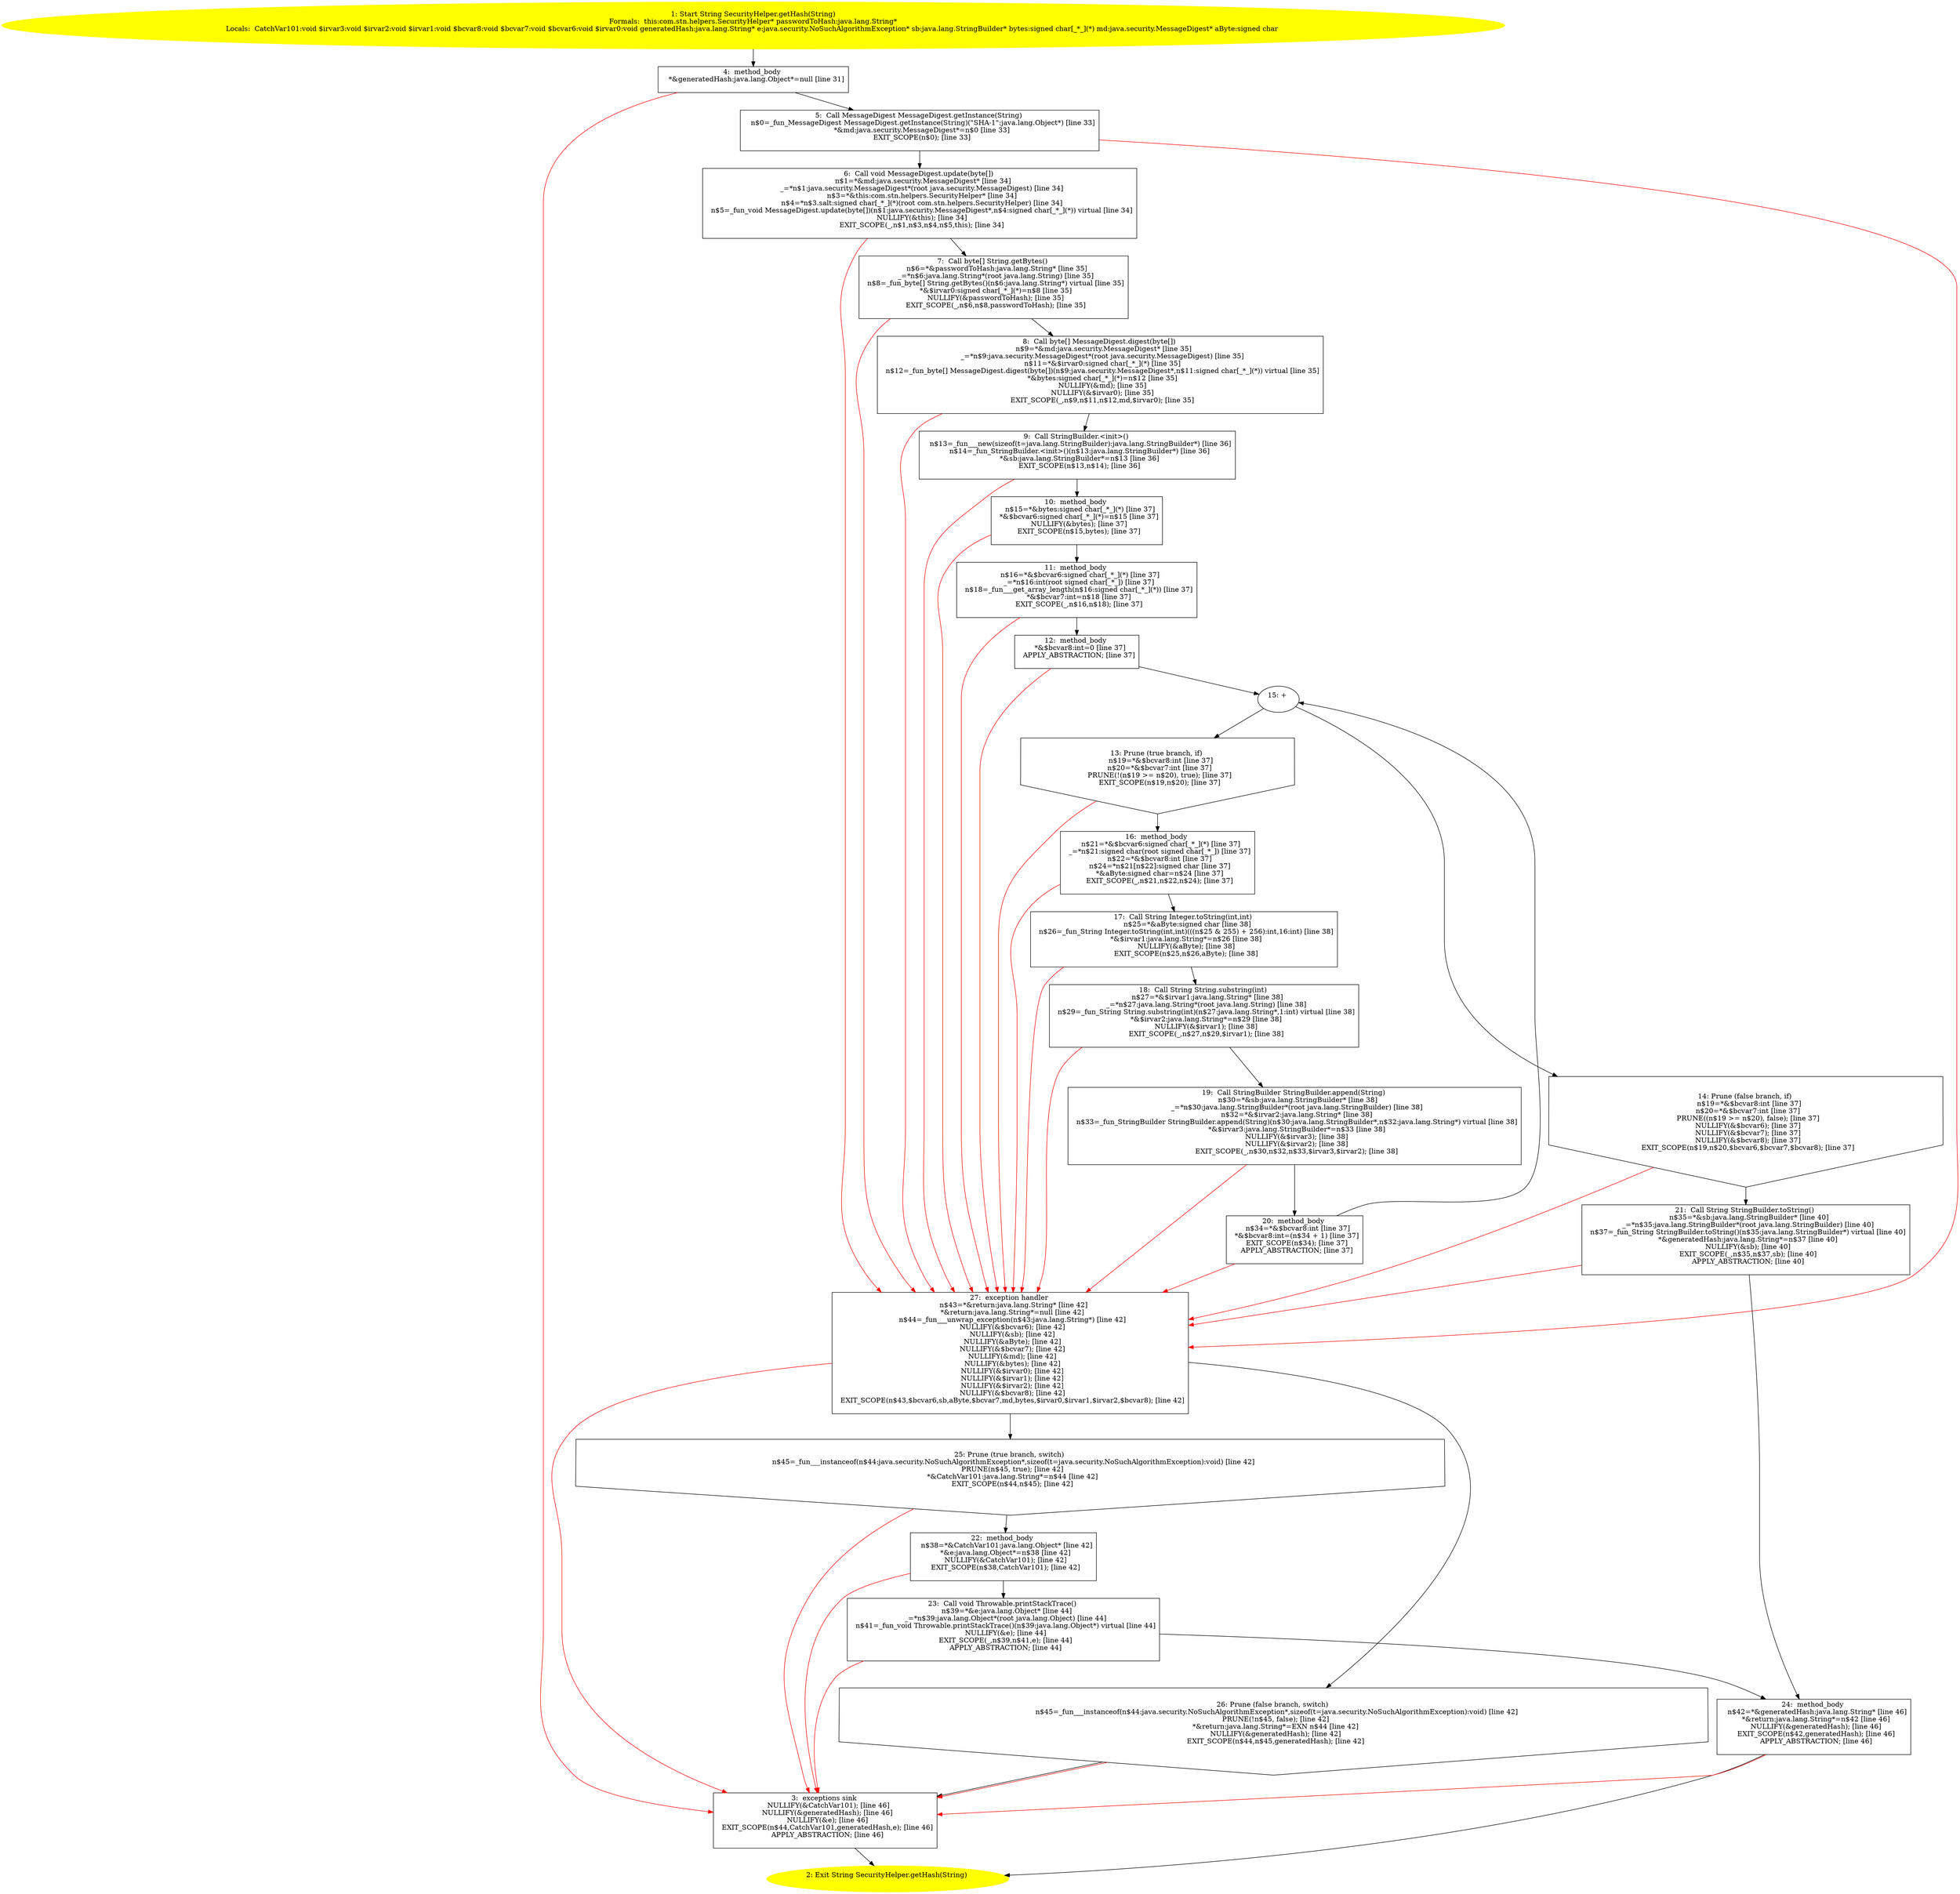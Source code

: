 /* @generated */
digraph cfg {
"com.stn.helpers.SecurityHelper.getHash(java.lang.String):java.lang.String.e1e5b081f6b7f01c6c27cf3863abbc64_1" [label="1: Start String SecurityHelper.getHash(String)\nFormals:  this:com.stn.helpers.SecurityHelper* passwordToHash:java.lang.String*\nLocals:  CatchVar101:void $irvar3:void $irvar2:void $irvar1:void $bcvar8:void $bcvar7:void $bcvar6:void $irvar0:void generatedHash:java.lang.String* e:java.security.NoSuchAlgorithmException* sb:java.lang.StringBuilder* bytes:signed char[_*_](*) md:java.security.MessageDigest* aByte:signed char \n  " color=yellow style=filled]
	

	 "com.stn.helpers.SecurityHelper.getHash(java.lang.String):java.lang.String.e1e5b081f6b7f01c6c27cf3863abbc64_1" -> "com.stn.helpers.SecurityHelper.getHash(java.lang.String):java.lang.String.e1e5b081f6b7f01c6c27cf3863abbc64_4" ;
"com.stn.helpers.SecurityHelper.getHash(java.lang.String):java.lang.String.e1e5b081f6b7f01c6c27cf3863abbc64_2" [label="2: Exit String SecurityHelper.getHash(String) \n  " color=yellow style=filled]
	

"com.stn.helpers.SecurityHelper.getHash(java.lang.String):java.lang.String.e1e5b081f6b7f01c6c27cf3863abbc64_3" [label="3:  exceptions sink \n   NULLIFY(&CatchVar101); [line 46]\n  NULLIFY(&generatedHash); [line 46]\n  NULLIFY(&e); [line 46]\n  EXIT_SCOPE(n$44,CatchVar101,generatedHash,e); [line 46]\n  APPLY_ABSTRACTION; [line 46]\n " shape="box"]
	

	 "com.stn.helpers.SecurityHelper.getHash(java.lang.String):java.lang.String.e1e5b081f6b7f01c6c27cf3863abbc64_3" -> "com.stn.helpers.SecurityHelper.getHash(java.lang.String):java.lang.String.e1e5b081f6b7f01c6c27cf3863abbc64_2" ;
"com.stn.helpers.SecurityHelper.getHash(java.lang.String):java.lang.String.e1e5b081f6b7f01c6c27cf3863abbc64_4" [label="4:  method_body \n   *&generatedHash:java.lang.Object*=null [line 31]\n " shape="box"]
	

	 "com.stn.helpers.SecurityHelper.getHash(java.lang.String):java.lang.String.e1e5b081f6b7f01c6c27cf3863abbc64_4" -> "com.stn.helpers.SecurityHelper.getHash(java.lang.String):java.lang.String.e1e5b081f6b7f01c6c27cf3863abbc64_5" ;
	 "com.stn.helpers.SecurityHelper.getHash(java.lang.String):java.lang.String.e1e5b081f6b7f01c6c27cf3863abbc64_4" -> "com.stn.helpers.SecurityHelper.getHash(java.lang.String):java.lang.String.e1e5b081f6b7f01c6c27cf3863abbc64_3" [color="red" ];
"com.stn.helpers.SecurityHelper.getHash(java.lang.String):java.lang.String.e1e5b081f6b7f01c6c27cf3863abbc64_5" [label="5:  Call MessageDigest MessageDigest.getInstance(String) \n   n$0=_fun_MessageDigest MessageDigest.getInstance(String)(\"SHA-1\":java.lang.Object*) [line 33]\n  *&md:java.security.MessageDigest*=n$0 [line 33]\n  EXIT_SCOPE(n$0); [line 33]\n " shape="box"]
	

	 "com.stn.helpers.SecurityHelper.getHash(java.lang.String):java.lang.String.e1e5b081f6b7f01c6c27cf3863abbc64_5" -> "com.stn.helpers.SecurityHelper.getHash(java.lang.String):java.lang.String.e1e5b081f6b7f01c6c27cf3863abbc64_6" ;
	 "com.stn.helpers.SecurityHelper.getHash(java.lang.String):java.lang.String.e1e5b081f6b7f01c6c27cf3863abbc64_5" -> "com.stn.helpers.SecurityHelper.getHash(java.lang.String):java.lang.String.e1e5b081f6b7f01c6c27cf3863abbc64_27" [color="red" ];
"com.stn.helpers.SecurityHelper.getHash(java.lang.String):java.lang.String.e1e5b081f6b7f01c6c27cf3863abbc64_6" [label="6:  Call void MessageDigest.update(byte[]) \n   n$1=*&md:java.security.MessageDigest* [line 34]\n  _=*n$1:java.security.MessageDigest*(root java.security.MessageDigest) [line 34]\n  n$3=*&this:com.stn.helpers.SecurityHelper* [line 34]\n  n$4=*n$3.salt:signed char[_*_](*)(root com.stn.helpers.SecurityHelper) [line 34]\n  n$5=_fun_void MessageDigest.update(byte[])(n$1:java.security.MessageDigest*,n$4:signed char[_*_](*)) virtual [line 34]\n  NULLIFY(&this); [line 34]\n  EXIT_SCOPE(_,n$1,n$3,n$4,n$5,this); [line 34]\n " shape="box"]
	

	 "com.stn.helpers.SecurityHelper.getHash(java.lang.String):java.lang.String.e1e5b081f6b7f01c6c27cf3863abbc64_6" -> "com.stn.helpers.SecurityHelper.getHash(java.lang.String):java.lang.String.e1e5b081f6b7f01c6c27cf3863abbc64_7" ;
	 "com.stn.helpers.SecurityHelper.getHash(java.lang.String):java.lang.String.e1e5b081f6b7f01c6c27cf3863abbc64_6" -> "com.stn.helpers.SecurityHelper.getHash(java.lang.String):java.lang.String.e1e5b081f6b7f01c6c27cf3863abbc64_27" [color="red" ];
"com.stn.helpers.SecurityHelper.getHash(java.lang.String):java.lang.String.e1e5b081f6b7f01c6c27cf3863abbc64_7" [label="7:  Call byte[] String.getBytes() \n   n$6=*&passwordToHash:java.lang.String* [line 35]\n  _=*n$6:java.lang.String*(root java.lang.String) [line 35]\n  n$8=_fun_byte[] String.getBytes()(n$6:java.lang.String*) virtual [line 35]\n  *&$irvar0:signed char[_*_](*)=n$8 [line 35]\n  NULLIFY(&passwordToHash); [line 35]\n  EXIT_SCOPE(_,n$6,n$8,passwordToHash); [line 35]\n " shape="box"]
	

	 "com.stn.helpers.SecurityHelper.getHash(java.lang.String):java.lang.String.e1e5b081f6b7f01c6c27cf3863abbc64_7" -> "com.stn.helpers.SecurityHelper.getHash(java.lang.String):java.lang.String.e1e5b081f6b7f01c6c27cf3863abbc64_8" ;
	 "com.stn.helpers.SecurityHelper.getHash(java.lang.String):java.lang.String.e1e5b081f6b7f01c6c27cf3863abbc64_7" -> "com.stn.helpers.SecurityHelper.getHash(java.lang.String):java.lang.String.e1e5b081f6b7f01c6c27cf3863abbc64_27" [color="red" ];
"com.stn.helpers.SecurityHelper.getHash(java.lang.String):java.lang.String.e1e5b081f6b7f01c6c27cf3863abbc64_8" [label="8:  Call byte[] MessageDigest.digest(byte[]) \n   n$9=*&md:java.security.MessageDigest* [line 35]\n  _=*n$9:java.security.MessageDigest*(root java.security.MessageDigest) [line 35]\n  n$11=*&$irvar0:signed char[_*_](*) [line 35]\n  n$12=_fun_byte[] MessageDigest.digest(byte[])(n$9:java.security.MessageDigest*,n$11:signed char[_*_](*)) virtual [line 35]\n  *&bytes:signed char[_*_](*)=n$12 [line 35]\n  NULLIFY(&md); [line 35]\n  NULLIFY(&$irvar0); [line 35]\n  EXIT_SCOPE(_,n$9,n$11,n$12,md,$irvar0); [line 35]\n " shape="box"]
	

	 "com.stn.helpers.SecurityHelper.getHash(java.lang.String):java.lang.String.e1e5b081f6b7f01c6c27cf3863abbc64_8" -> "com.stn.helpers.SecurityHelper.getHash(java.lang.String):java.lang.String.e1e5b081f6b7f01c6c27cf3863abbc64_9" ;
	 "com.stn.helpers.SecurityHelper.getHash(java.lang.String):java.lang.String.e1e5b081f6b7f01c6c27cf3863abbc64_8" -> "com.stn.helpers.SecurityHelper.getHash(java.lang.String):java.lang.String.e1e5b081f6b7f01c6c27cf3863abbc64_27" [color="red" ];
"com.stn.helpers.SecurityHelper.getHash(java.lang.String):java.lang.String.e1e5b081f6b7f01c6c27cf3863abbc64_9" [label="9:  Call StringBuilder.<init>() \n   n$13=_fun___new(sizeof(t=java.lang.StringBuilder):java.lang.StringBuilder*) [line 36]\n  n$14=_fun_StringBuilder.<init>()(n$13:java.lang.StringBuilder*) [line 36]\n  *&sb:java.lang.StringBuilder*=n$13 [line 36]\n  EXIT_SCOPE(n$13,n$14); [line 36]\n " shape="box"]
	

	 "com.stn.helpers.SecurityHelper.getHash(java.lang.String):java.lang.String.e1e5b081f6b7f01c6c27cf3863abbc64_9" -> "com.stn.helpers.SecurityHelper.getHash(java.lang.String):java.lang.String.e1e5b081f6b7f01c6c27cf3863abbc64_10" ;
	 "com.stn.helpers.SecurityHelper.getHash(java.lang.String):java.lang.String.e1e5b081f6b7f01c6c27cf3863abbc64_9" -> "com.stn.helpers.SecurityHelper.getHash(java.lang.String):java.lang.String.e1e5b081f6b7f01c6c27cf3863abbc64_27" [color="red" ];
"com.stn.helpers.SecurityHelper.getHash(java.lang.String):java.lang.String.e1e5b081f6b7f01c6c27cf3863abbc64_10" [label="10:  method_body \n   n$15=*&bytes:signed char[_*_](*) [line 37]\n  *&$bcvar6:signed char[_*_](*)=n$15 [line 37]\n  NULLIFY(&bytes); [line 37]\n  EXIT_SCOPE(n$15,bytes); [line 37]\n " shape="box"]
	

	 "com.stn.helpers.SecurityHelper.getHash(java.lang.String):java.lang.String.e1e5b081f6b7f01c6c27cf3863abbc64_10" -> "com.stn.helpers.SecurityHelper.getHash(java.lang.String):java.lang.String.e1e5b081f6b7f01c6c27cf3863abbc64_11" ;
	 "com.stn.helpers.SecurityHelper.getHash(java.lang.String):java.lang.String.e1e5b081f6b7f01c6c27cf3863abbc64_10" -> "com.stn.helpers.SecurityHelper.getHash(java.lang.String):java.lang.String.e1e5b081f6b7f01c6c27cf3863abbc64_27" [color="red" ];
"com.stn.helpers.SecurityHelper.getHash(java.lang.String):java.lang.String.e1e5b081f6b7f01c6c27cf3863abbc64_11" [label="11:  method_body \n   n$16=*&$bcvar6:signed char[_*_](*) [line 37]\n  _=*n$16:int(root signed char[_*_]) [line 37]\n  n$18=_fun___get_array_length(n$16:signed char[_*_](*)) [line 37]\n  *&$bcvar7:int=n$18 [line 37]\n  EXIT_SCOPE(_,n$16,n$18); [line 37]\n " shape="box"]
	

	 "com.stn.helpers.SecurityHelper.getHash(java.lang.String):java.lang.String.e1e5b081f6b7f01c6c27cf3863abbc64_11" -> "com.stn.helpers.SecurityHelper.getHash(java.lang.String):java.lang.String.e1e5b081f6b7f01c6c27cf3863abbc64_12" ;
	 "com.stn.helpers.SecurityHelper.getHash(java.lang.String):java.lang.String.e1e5b081f6b7f01c6c27cf3863abbc64_11" -> "com.stn.helpers.SecurityHelper.getHash(java.lang.String):java.lang.String.e1e5b081f6b7f01c6c27cf3863abbc64_27" [color="red" ];
"com.stn.helpers.SecurityHelper.getHash(java.lang.String):java.lang.String.e1e5b081f6b7f01c6c27cf3863abbc64_12" [label="12:  method_body \n   *&$bcvar8:int=0 [line 37]\n  APPLY_ABSTRACTION; [line 37]\n " shape="box"]
	

	 "com.stn.helpers.SecurityHelper.getHash(java.lang.String):java.lang.String.e1e5b081f6b7f01c6c27cf3863abbc64_12" -> "com.stn.helpers.SecurityHelper.getHash(java.lang.String):java.lang.String.e1e5b081f6b7f01c6c27cf3863abbc64_15" ;
	 "com.stn.helpers.SecurityHelper.getHash(java.lang.String):java.lang.String.e1e5b081f6b7f01c6c27cf3863abbc64_12" -> "com.stn.helpers.SecurityHelper.getHash(java.lang.String):java.lang.String.e1e5b081f6b7f01c6c27cf3863abbc64_27" [color="red" ];
"com.stn.helpers.SecurityHelper.getHash(java.lang.String):java.lang.String.e1e5b081f6b7f01c6c27cf3863abbc64_13" [label="13: Prune (true branch, if) \n   n$19=*&$bcvar8:int [line 37]\n  n$20=*&$bcvar7:int [line 37]\n  PRUNE(!(n$19 >= n$20), true); [line 37]\n  EXIT_SCOPE(n$19,n$20); [line 37]\n " shape="invhouse"]
	

	 "com.stn.helpers.SecurityHelper.getHash(java.lang.String):java.lang.String.e1e5b081f6b7f01c6c27cf3863abbc64_13" -> "com.stn.helpers.SecurityHelper.getHash(java.lang.String):java.lang.String.e1e5b081f6b7f01c6c27cf3863abbc64_16" ;
	 "com.stn.helpers.SecurityHelper.getHash(java.lang.String):java.lang.String.e1e5b081f6b7f01c6c27cf3863abbc64_13" -> "com.stn.helpers.SecurityHelper.getHash(java.lang.String):java.lang.String.e1e5b081f6b7f01c6c27cf3863abbc64_27" [color="red" ];
"com.stn.helpers.SecurityHelper.getHash(java.lang.String):java.lang.String.e1e5b081f6b7f01c6c27cf3863abbc64_14" [label="14: Prune (false branch, if) \n   n$19=*&$bcvar8:int [line 37]\n  n$20=*&$bcvar7:int [line 37]\n  PRUNE((n$19 >= n$20), false); [line 37]\n  NULLIFY(&$bcvar6); [line 37]\n  NULLIFY(&$bcvar7); [line 37]\n  NULLIFY(&$bcvar8); [line 37]\n  EXIT_SCOPE(n$19,n$20,$bcvar6,$bcvar7,$bcvar8); [line 37]\n " shape="invhouse"]
	

	 "com.stn.helpers.SecurityHelper.getHash(java.lang.String):java.lang.String.e1e5b081f6b7f01c6c27cf3863abbc64_14" -> "com.stn.helpers.SecurityHelper.getHash(java.lang.String):java.lang.String.e1e5b081f6b7f01c6c27cf3863abbc64_21" ;
	 "com.stn.helpers.SecurityHelper.getHash(java.lang.String):java.lang.String.e1e5b081f6b7f01c6c27cf3863abbc64_14" -> "com.stn.helpers.SecurityHelper.getHash(java.lang.String):java.lang.String.e1e5b081f6b7f01c6c27cf3863abbc64_27" [color="red" ];
"com.stn.helpers.SecurityHelper.getHash(java.lang.String):java.lang.String.e1e5b081f6b7f01c6c27cf3863abbc64_15" [label="15: + \n  " ]
	

	 "com.stn.helpers.SecurityHelper.getHash(java.lang.String):java.lang.String.e1e5b081f6b7f01c6c27cf3863abbc64_15" -> "com.stn.helpers.SecurityHelper.getHash(java.lang.String):java.lang.String.e1e5b081f6b7f01c6c27cf3863abbc64_13" ;
	 "com.stn.helpers.SecurityHelper.getHash(java.lang.String):java.lang.String.e1e5b081f6b7f01c6c27cf3863abbc64_15" -> "com.stn.helpers.SecurityHelper.getHash(java.lang.String):java.lang.String.e1e5b081f6b7f01c6c27cf3863abbc64_14" ;
"com.stn.helpers.SecurityHelper.getHash(java.lang.String):java.lang.String.e1e5b081f6b7f01c6c27cf3863abbc64_16" [label="16:  method_body \n   n$21=*&$bcvar6:signed char[_*_](*) [line 37]\n  _=*n$21:signed char(root signed char[_*_]) [line 37]\n  n$22=*&$bcvar8:int [line 37]\n  n$24=*n$21[n$22]:signed char [line 37]\n  *&aByte:signed char=n$24 [line 37]\n  EXIT_SCOPE(_,n$21,n$22,n$24); [line 37]\n " shape="box"]
	

	 "com.stn.helpers.SecurityHelper.getHash(java.lang.String):java.lang.String.e1e5b081f6b7f01c6c27cf3863abbc64_16" -> "com.stn.helpers.SecurityHelper.getHash(java.lang.String):java.lang.String.e1e5b081f6b7f01c6c27cf3863abbc64_17" ;
	 "com.stn.helpers.SecurityHelper.getHash(java.lang.String):java.lang.String.e1e5b081f6b7f01c6c27cf3863abbc64_16" -> "com.stn.helpers.SecurityHelper.getHash(java.lang.String):java.lang.String.e1e5b081f6b7f01c6c27cf3863abbc64_27" [color="red" ];
"com.stn.helpers.SecurityHelper.getHash(java.lang.String):java.lang.String.e1e5b081f6b7f01c6c27cf3863abbc64_17" [label="17:  Call String Integer.toString(int,int) \n   n$25=*&aByte:signed char [line 38]\n  n$26=_fun_String Integer.toString(int,int)(((n$25 & 255) + 256):int,16:int) [line 38]\n  *&$irvar1:java.lang.String*=n$26 [line 38]\n  NULLIFY(&aByte); [line 38]\n  EXIT_SCOPE(n$25,n$26,aByte); [line 38]\n " shape="box"]
	

	 "com.stn.helpers.SecurityHelper.getHash(java.lang.String):java.lang.String.e1e5b081f6b7f01c6c27cf3863abbc64_17" -> "com.stn.helpers.SecurityHelper.getHash(java.lang.String):java.lang.String.e1e5b081f6b7f01c6c27cf3863abbc64_18" ;
	 "com.stn.helpers.SecurityHelper.getHash(java.lang.String):java.lang.String.e1e5b081f6b7f01c6c27cf3863abbc64_17" -> "com.stn.helpers.SecurityHelper.getHash(java.lang.String):java.lang.String.e1e5b081f6b7f01c6c27cf3863abbc64_27" [color="red" ];
"com.stn.helpers.SecurityHelper.getHash(java.lang.String):java.lang.String.e1e5b081f6b7f01c6c27cf3863abbc64_18" [label="18:  Call String String.substring(int) \n   n$27=*&$irvar1:java.lang.String* [line 38]\n  _=*n$27:java.lang.String*(root java.lang.String) [line 38]\n  n$29=_fun_String String.substring(int)(n$27:java.lang.String*,1:int) virtual [line 38]\n  *&$irvar2:java.lang.String*=n$29 [line 38]\n  NULLIFY(&$irvar1); [line 38]\n  EXIT_SCOPE(_,n$27,n$29,$irvar1); [line 38]\n " shape="box"]
	

	 "com.stn.helpers.SecurityHelper.getHash(java.lang.String):java.lang.String.e1e5b081f6b7f01c6c27cf3863abbc64_18" -> "com.stn.helpers.SecurityHelper.getHash(java.lang.String):java.lang.String.e1e5b081f6b7f01c6c27cf3863abbc64_19" ;
	 "com.stn.helpers.SecurityHelper.getHash(java.lang.String):java.lang.String.e1e5b081f6b7f01c6c27cf3863abbc64_18" -> "com.stn.helpers.SecurityHelper.getHash(java.lang.String):java.lang.String.e1e5b081f6b7f01c6c27cf3863abbc64_27" [color="red" ];
"com.stn.helpers.SecurityHelper.getHash(java.lang.String):java.lang.String.e1e5b081f6b7f01c6c27cf3863abbc64_19" [label="19:  Call StringBuilder StringBuilder.append(String) \n   n$30=*&sb:java.lang.StringBuilder* [line 38]\n  _=*n$30:java.lang.StringBuilder*(root java.lang.StringBuilder) [line 38]\n  n$32=*&$irvar2:java.lang.String* [line 38]\n  n$33=_fun_StringBuilder StringBuilder.append(String)(n$30:java.lang.StringBuilder*,n$32:java.lang.String*) virtual [line 38]\n  *&$irvar3:java.lang.StringBuilder*=n$33 [line 38]\n  NULLIFY(&$irvar3); [line 38]\n  NULLIFY(&$irvar2); [line 38]\n  EXIT_SCOPE(_,n$30,n$32,n$33,$irvar3,$irvar2); [line 38]\n " shape="box"]
	

	 "com.stn.helpers.SecurityHelper.getHash(java.lang.String):java.lang.String.e1e5b081f6b7f01c6c27cf3863abbc64_19" -> "com.stn.helpers.SecurityHelper.getHash(java.lang.String):java.lang.String.e1e5b081f6b7f01c6c27cf3863abbc64_20" ;
	 "com.stn.helpers.SecurityHelper.getHash(java.lang.String):java.lang.String.e1e5b081f6b7f01c6c27cf3863abbc64_19" -> "com.stn.helpers.SecurityHelper.getHash(java.lang.String):java.lang.String.e1e5b081f6b7f01c6c27cf3863abbc64_27" [color="red" ];
"com.stn.helpers.SecurityHelper.getHash(java.lang.String):java.lang.String.e1e5b081f6b7f01c6c27cf3863abbc64_20" [label="20:  method_body \n   n$34=*&$bcvar8:int [line 37]\n  *&$bcvar8:int=(n$34 + 1) [line 37]\n  EXIT_SCOPE(n$34); [line 37]\n  APPLY_ABSTRACTION; [line 37]\n " shape="box"]
	

	 "com.stn.helpers.SecurityHelper.getHash(java.lang.String):java.lang.String.e1e5b081f6b7f01c6c27cf3863abbc64_20" -> "com.stn.helpers.SecurityHelper.getHash(java.lang.String):java.lang.String.e1e5b081f6b7f01c6c27cf3863abbc64_15" ;
	 "com.stn.helpers.SecurityHelper.getHash(java.lang.String):java.lang.String.e1e5b081f6b7f01c6c27cf3863abbc64_20" -> "com.stn.helpers.SecurityHelper.getHash(java.lang.String):java.lang.String.e1e5b081f6b7f01c6c27cf3863abbc64_27" [color="red" ];
"com.stn.helpers.SecurityHelper.getHash(java.lang.String):java.lang.String.e1e5b081f6b7f01c6c27cf3863abbc64_21" [label="21:  Call String StringBuilder.toString() \n   n$35=*&sb:java.lang.StringBuilder* [line 40]\n  _=*n$35:java.lang.StringBuilder*(root java.lang.StringBuilder) [line 40]\n  n$37=_fun_String StringBuilder.toString()(n$35:java.lang.StringBuilder*) virtual [line 40]\n  *&generatedHash:java.lang.String*=n$37 [line 40]\n  NULLIFY(&sb); [line 40]\n  EXIT_SCOPE(_,n$35,n$37,sb); [line 40]\n  APPLY_ABSTRACTION; [line 40]\n " shape="box"]
	

	 "com.stn.helpers.SecurityHelper.getHash(java.lang.String):java.lang.String.e1e5b081f6b7f01c6c27cf3863abbc64_21" -> "com.stn.helpers.SecurityHelper.getHash(java.lang.String):java.lang.String.e1e5b081f6b7f01c6c27cf3863abbc64_24" ;
	 "com.stn.helpers.SecurityHelper.getHash(java.lang.String):java.lang.String.e1e5b081f6b7f01c6c27cf3863abbc64_21" -> "com.stn.helpers.SecurityHelper.getHash(java.lang.String):java.lang.String.e1e5b081f6b7f01c6c27cf3863abbc64_27" [color="red" ];
"com.stn.helpers.SecurityHelper.getHash(java.lang.String):java.lang.String.e1e5b081f6b7f01c6c27cf3863abbc64_22" [label="22:  method_body \n   n$38=*&CatchVar101:java.lang.Object* [line 42]\n  *&e:java.lang.Object*=n$38 [line 42]\n  NULLIFY(&CatchVar101); [line 42]\n  EXIT_SCOPE(n$38,CatchVar101); [line 42]\n " shape="box"]
	

	 "com.stn.helpers.SecurityHelper.getHash(java.lang.String):java.lang.String.e1e5b081f6b7f01c6c27cf3863abbc64_22" -> "com.stn.helpers.SecurityHelper.getHash(java.lang.String):java.lang.String.e1e5b081f6b7f01c6c27cf3863abbc64_23" ;
	 "com.stn.helpers.SecurityHelper.getHash(java.lang.String):java.lang.String.e1e5b081f6b7f01c6c27cf3863abbc64_22" -> "com.stn.helpers.SecurityHelper.getHash(java.lang.String):java.lang.String.e1e5b081f6b7f01c6c27cf3863abbc64_3" [color="red" ];
"com.stn.helpers.SecurityHelper.getHash(java.lang.String):java.lang.String.e1e5b081f6b7f01c6c27cf3863abbc64_23" [label="23:  Call void Throwable.printStackTrace() \n   n$39=*&e:java.lang.Object* [line 44]\n  _=*n$39:java.lang.Object*(root java.lang.Object) [line 44]\n  n$41=_fun_void Throwable.printStackTrace()(n$39:java.lang.Object*) virtual [line 44]\n  NULLIFY(&e); [line 44]\n  EXIT_SCOPE(_,n$39,n$41,e); [line 44]\n  APPLY_ABSTRACTION; [line 44]\n " shape="box"]
	

	 "com.stn.helpers.SecurityHelper.getHash(java.lang.String):java.lang.String.e1e5b081f6b7f01c6c27cf3863abbc64_23" -> "com.stn.helpers.SecurityHelper.getHash(java.lang.String):java.lang.String.e1e5b081f6b7f01c6c27cf3863abbc64_24" ;
	 "com.stn.helpers.SecurityHelper.getHash(java.lang.String):java.lang.String.e1e5b081f6b7f01c6c27cf3863abbc64_23" -> "com.stn.helpers.SecurityHelper.getHash(java.lang.String):java.lang.String.e1e5b081f6b7f01c6c27cf3863abbc64_3" [color="red" ];
"com.stn.helpers.SecurityHelper.getHash(java.lang.String):java.lang.String.e1e5b081f6b7f01c6c27cf3863abbc64_24" [label="24:  method_body \n   n$42=*&generatedHash:java.lang.String* [line 46]\n  *&return:java.lang.String*=n$42 [line 46]\n  NULLIFY(&generatedHash); [line 46]\n  EXIT_SCOPE(n$42,generatedHash); [line 46]\n  APPLY_ABSTRACTION; [line 46]\n " shape="box"]
	

	 "com.stn.helpers.SecurityHelper.getHash(java.lang.String):java.lang.String.e1e5b081f6b7f01c6c27cf3863abbc64_24" -> "com.stn.helpers.SecurityHelper.getHash(java.lang.String):java.lang.String.e1e5b081f6b7f01c6c27cf3863abbc64_2" ;
	 "com.stn.helpers.SecurityHelper.getHash(java.lang.String):java.lang.String.e1e5b081f6b7f01c6c27cf3863abbc64_24" -> "com.stn.helpers.SecurityHelper.getHash(java.lang.String):java.lang.String.e1e5b081f6b7f01c6c27cf3863abbc64_3" [color="red" ];
"com.stn.helpers.SecurityHelper.getHash(java.lang.String):java.lang.String.e1e5b081f6b7f01c6c27cf3863abbc64_25" [label="25: Prune (true branch, switch) \n   n$45=_fun___instanceof(n$44:java.security.NoSuchAlgorithmException*,sizeof(t=java.security.NoSuchAlgorithmException):void) [line 42]\n  PRUNE(n$45, true); [line 42]\n  *&CatchVar101:java.lang.String*=n$44 [line 42]\n  EXIT_SCOPE(n$44,n$45); [line 42]\n " shape="invhouse"]
	

	 "com.stn.helpers.SecurityHelper.getHash(java.lang.String):java.lang.String.e1e5b081f6b7f01c6c27cf3863abbc64_25" -> "com.stn.helpers.SecurityHelper.getHash(java.lang.String):java.lang.String.e1e5b081f6b7f01c6c27cf3863abbc64_22" ;
	 "com.stn.helpers.SecurityHelper.getHash(java.lang.String):java.lang.String.e1e5b081f6b7f01c6c27cf3863abbc64_25" -> "com.stn.helpers.SecurityHelper.getHash(java.lang.String):java.lang.String.e1e5b081f6b7f01c6c27cf3863abbc64_3" [color="red" ];
"com.stn.helpers.SecurityHelper.getHash(java.lang.String):java.lang.String.e1e5b081f6b7f01c6c27cf3863abbc64_26" [label="26: Prune (false branch, switch) \n   n$45=_fun___instanceof(n$44:java.security.NoSuchAlgorithmException*,sizeof(t=java.security.NoSuchAlgorithmException):void) [line 42]\n  PRUNE(!n$45, false); [line 42]\n  *&return:java.lang.String*=EXN n$44 [line 42]\n  NULLIFY(&generatedHash); [line 42]\n  EXIT_SCOPE(n$44,n$45,generatedHash); [line 42]\n " shape="invhouse"]
	

	 "com.stn.helpers.SecurityHelper.getHash(java.lang.String):java.lang.String.e1e5b081f6b7f01c6c27cf3863abbc64_26" -> "com.stn.helpers.SecurityHelper.getHash(java.lang.String):java.lang.String.e1e5b081f6b7f01c6c27cf3863abbc64_3" ;
	 "com.stn.helpers.SecurityHelper.getHash(java.lang.String):java.lang.String.e1e5b081f6b7f01c6c27cf3863abbc64_26" -> "com.stn.helpers.SecurityHelper.getHash(java.lang.String):java.lang.String.e1e5b081f6b7f01c6c27cf3863abbc64_3" [color="red" ];
"com.stn.helpers.SecurityHelper.getHash(java.lang.String):java.lang.String.e1e5b081f6b7f01c6c27cf3863abbc64_27" [label="27:  exception handler \n   n$43=*&return:java.lang.String* [line 42]\n  *&return:java.lang.String*=null [line 42]\n  n$44=_fun___unwrap_exception(n$43:java.lang.String*) [line 42]\n  NULLIFY(&$bcvar6); [line 42]\n  NULLIFY(&sb); [line 42]\n  NULLIFY(&aByte); [line 42]\n  NULLIFY(&$bcvar7); [line 42]\n  NULLIFY(&md); [line 42]\n  NULLIFY(&bytes); [line 42]\n  NULLIFY(&$irvar0); [line 42]\n  NULLIFY(&$irvar1); [line 42]\n  NULLIFY(&$irvar2); [line 42]\n  NULLIFY(&$bcvar8); [line 42]\n  EXIT_SCOPE(n$43,$bcvar6,sb,aByte,$bcvar7,md,bytes,$irvar0,$irvar1,$irvar2,$bcvar8); [line 42]\n " shape="box"]
	

	 "com.stn.helpers.SecurityHelper.getHash(java.lang.String):java.lang.String.e1e5b081f6b7f01c6c27cf3863abbc64_27" -> "com.stn.helpers.SecurityHelper.getHash(java.lang.String):java.lang.String.e1e5b081f6b7f01c6c27cf3863abbc64_25" ;
	 "com.stn.helpers.SecurityHelper.getHash(java.lang.String):java.lang.String.e1e5b081f6b7f01c6c27cf3863abbc64_27" -> "com.stn.helpers.SecurityHelper.getHash(java.lang.String):java.lang.String.e1e5b081f6b7f01c6c27cf3863abbc64_26" ;
	 "com.stn.helpers.SecurityHelper.getHash(java.lang.String):java.lang.String.e1e5b081f6b7f01c6c27cf3863abbc64_27" -> "com.stn.helpers.SecurityHelper.getHash(java.lang.String):java.lang.String.e1e5b081f6b7f01c6c27cf3863abbc64_3" [color="red" ];
}

